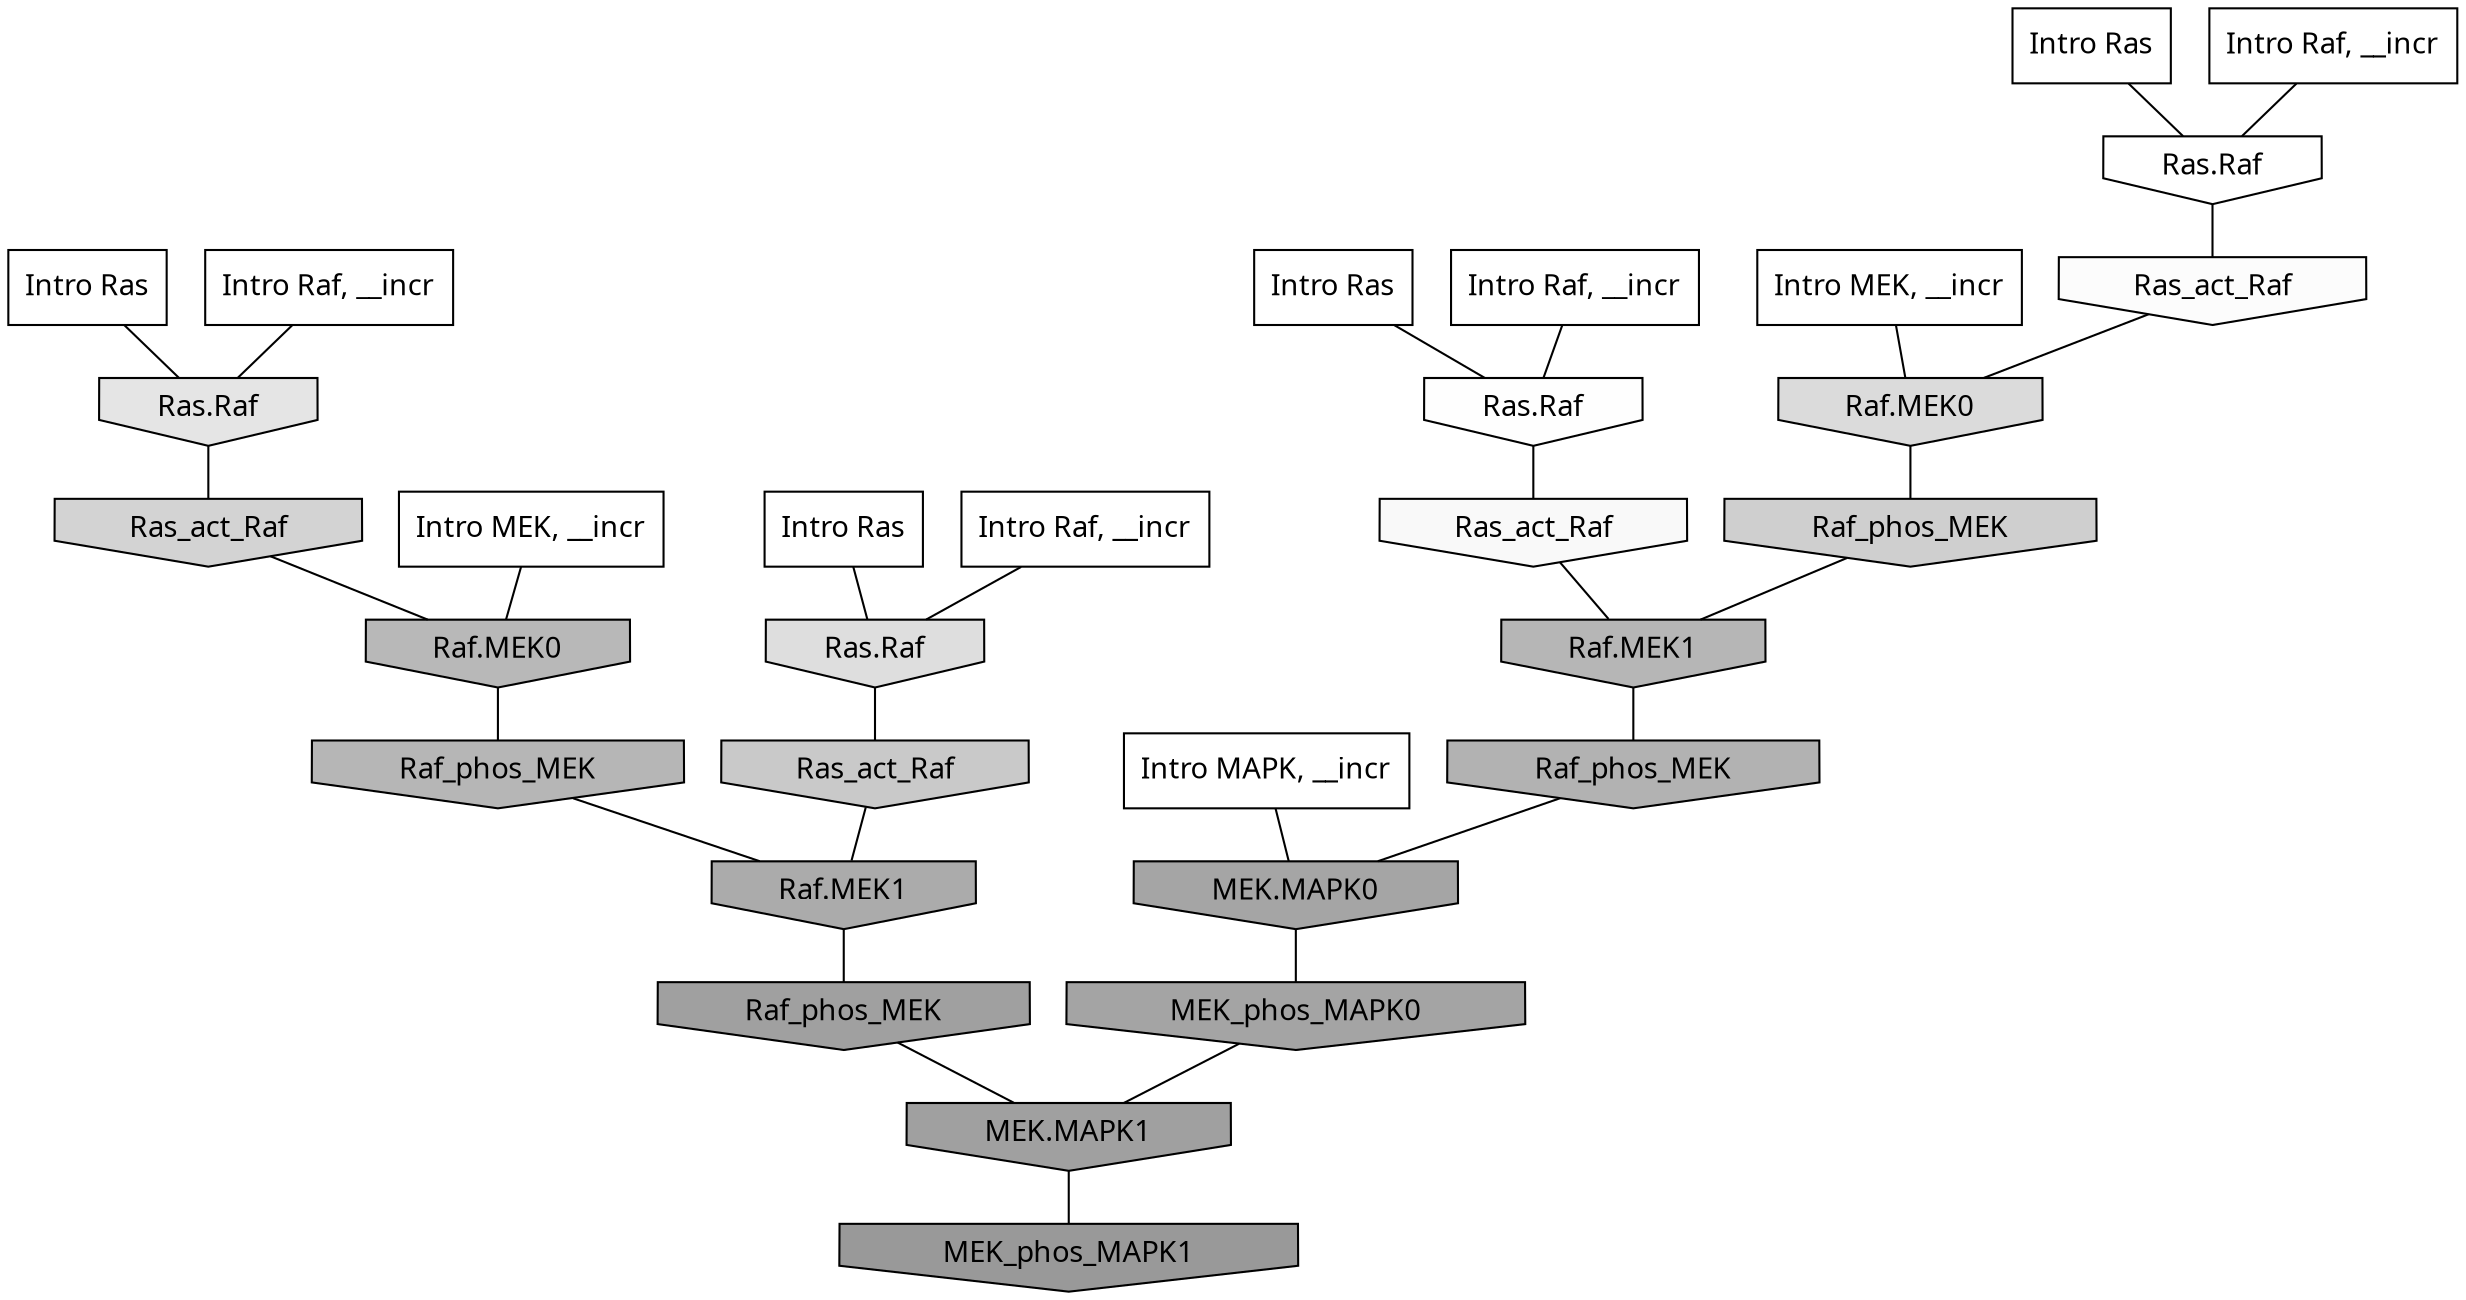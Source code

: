digraph G{
  rankdir="TB";
  ranksep=0.30;
  node [fontname="CMU Serif"];
  edge [fontname="CMU Serif"];
  
  10 [label="Intro Ras", shape=rectangle, style=filled, fillcolor="0.000 0.000 1.000"]
  
  13 [label="Intro Ras", shape=rectangle, style=filled, fillcolor="0.000 0.000 1.000"]
  
  19 [label="Intro Ras", shape=rectangle, style=filled, fillcolor="0.000 0.000 1.000"]
  
  54 [label="Intro Ras", shape=rectangle, style=filled, fillcolor="0.000 0.000 1.000"]
  
  112 [label="Intro Raf, __incr", shape=rectangle, style=filled, fillcolor="0.000 0.000 1.000"]
  
  239 [label="Intro Raf, __incr", shape=rectangle, style=filled, fillcolor="0.000 0.000 1.000"]
  
  298 [label="Intro Raf, __incr", shape=rectangle, style=filled, fillcolor="0.000 0.000 1.000"]
  
  884 [label="Intro Raf, __incr", shape=rectangle, style=filled, fillcolor="0.000 0.000 1.000"]
  
  1192 [label="Intro MEK, __incr", shape=rectangle, style=filled, fillcolor="0.000 0.000 1.000"]
  
  1450 [label="Intro MEK, __incr", shape=rectangle, style=filled, fillcolor="0.000 0.000 1.000"]
  
  2218 [label="Intro MAPK, __incr", shape=rectangle, style=filled, fillcolor="0.000 0.000 1.000"]
  
  3262 [label="Ras.Raf", shape=invhouse, style=filled, fillcolor="0.000 0.000 1.000"]
  
  3334 [label="Ras.Raf", shape=invhouse, style=filled, fillcolor="0.000 0.000 0.996"]
  
  3416 [label="Ras_act_Raf", shape=invhouse, style=filled, fillcolor="0.000 0.000 0.985"]
  
  3468 [label="Ras_act_Raf", shape=invhouse, style=filled, fillcolor="0.000 0.000 0.975"]
  
  4450 [label="Ras.Raf", shape=invhouse, style=filled, fillcolor="0.000 0.000 0.895"]
  
  4844 [label="Ras.Raf", shape=invhouse, style=filled, fillcolor="0.000 0.000 0.871"]
  
  5080 [label="Raf.MEK0", shape=invhouse, style=filled, fillcolor="0.000 0.000 0.856"]
  
  5596 [label="Ras_act_Raf", shape=invhouse, style=filled, fillcolor="0.000 0.000 0.825"]
  
  5871 [label="Raf_phos_MEK", shape=invhouse, style=filled, fillcolor="0.000 0.000 0.812"]
  
  6376 [label="Ras_act_Raf", shape=invhouse, style=filled, fillcolor="0.000 0.000 0.787"]
  
  8467 [label="Raf.MEK0", shape=invhouse, style=filled, fillcolor="0.000 0.000 0.719"]
  
  8684 [label="Raf.MEK1", shape=invhouse, style=filled, fillcolor="0.000 0.000 0.712"]
  
  8733 [label="Raf_phos_MEK", shape=invhouse, style=filled, fillcolor="0.000 0.000 0.711"]
  
  9116 [label="Raf_phos_MEK", shape=invhouse, style=filled, fillcolor="0.000 0.000 0.699"]
  
  10482 [label="Raf.MEK1", shape=invhouse, style=filled, fillcolor="0.000 0.000 0.670"]
  
  11590 [label="MEK.MAPK0", shape=invhouse, style=filled, fillcolor="0.000 0.000 0.648"]
  
  11891 [label="MEK_phos_MAPK0", shape=invhouse, style=filled, fillcolor="0.000 0.000 0.643"]
  
  12859 [label="Raf_phos_MEK", shape=invhouse, style=filled, fillcolor="0.000 0.000 0.628"]
  
  12861 [label="MEK.MAPK1", shape=invhouse, style=filled, fillcolor="0.000 0.000 0.627"]
  
  14774 [label="MEK_phos_MAPK1", shape=invhouse, style=filled, fillcolor="0.000 0.000 0.600"]
  
  
  12861 -> 14774 [dir=none, color="0.000 0.000 0.000"] 
  12859 -> 12861 [dir=none, color="0.000 0.000 0.000"] 
  11891 -> 12861 [dir=none, color="0.000 0.000 0.000"] 
  11590 -> 11891 [dir=none, color="0.000 0.000 0.000"] 
  10482 -> 12859 [dir=none, color="0.000 0.000 0.000"] 
  9116 -> 11590 [dir=none, color="0.000 0.000 0.000"] 
  8733 -> 10482 [dir=none, color="0.000 0.000 0.000"] 
  8684 -> 9116 [dir=none, color="0.000 0.000 0.000"] 
  8467 -> 8733 [dir=none, color="0.000 0.000 0.000"] 
  6376 -> 10482 [dir=none, color="0.000 0.000 0.000"] 
  5871 -> 8684 [dir=none, color="0.000 0.000 0.000"] 
  5596 -> 8467 [dir=none, color="0.000 0.000 0.000"] 
  5080 -> 5871 [dir=none, color="0.000 0.000 0.000"] 
  4844 -> 6376 [dir=none, color="0.000 0.000 0.000"] 
  4450 -> 5596 [dir=none, color="0.000 0.000 0.000"] 
  3468 -> 8684 [dir=none, color="0.000 0.000 0.000"] 
  3416 -> 5080 [dir=none, color="0.000 0.000 0.000"] 
  3334 -> 3468 [dir=none, color="0.000 0.000 0.000"] 
  3262 -> 3416 [dir=none, color="0.000 0.000 0.000"] 
  2218 -> 11590 [dir=none, color="0.000 0.000 0.000"] 
  1450 -> 8467 [dir=none, color="0.000 0.000 0.000"] 
  1192 -> 5080 [dir=none, color="0.000 0.000 0.000"] 
  884 -> 4450 [dir=none, color="0.000 0.000 0.000"] 
  298 -> 3334 [dir=none, color="0.000 0.000 0.000"] 
  239 -> 4844 [dir=none, color="0.000 0.000 0.000"] 
  112 -> 3262 [dir=none, color="0.000 0.000 0.000"] 
  54 -> 4844 [dir=none, color="0.000 0.000 0.000"] 
  19 -> 3262 [dir=none, color="0.000 0.000 0.000"] 
  13 -> 3334 [dir=none, color="0.000 0.000 0.000"] 
  10 -> 4450 [dir=none, color="0.000 0.000 0.000"] 
  
  }
